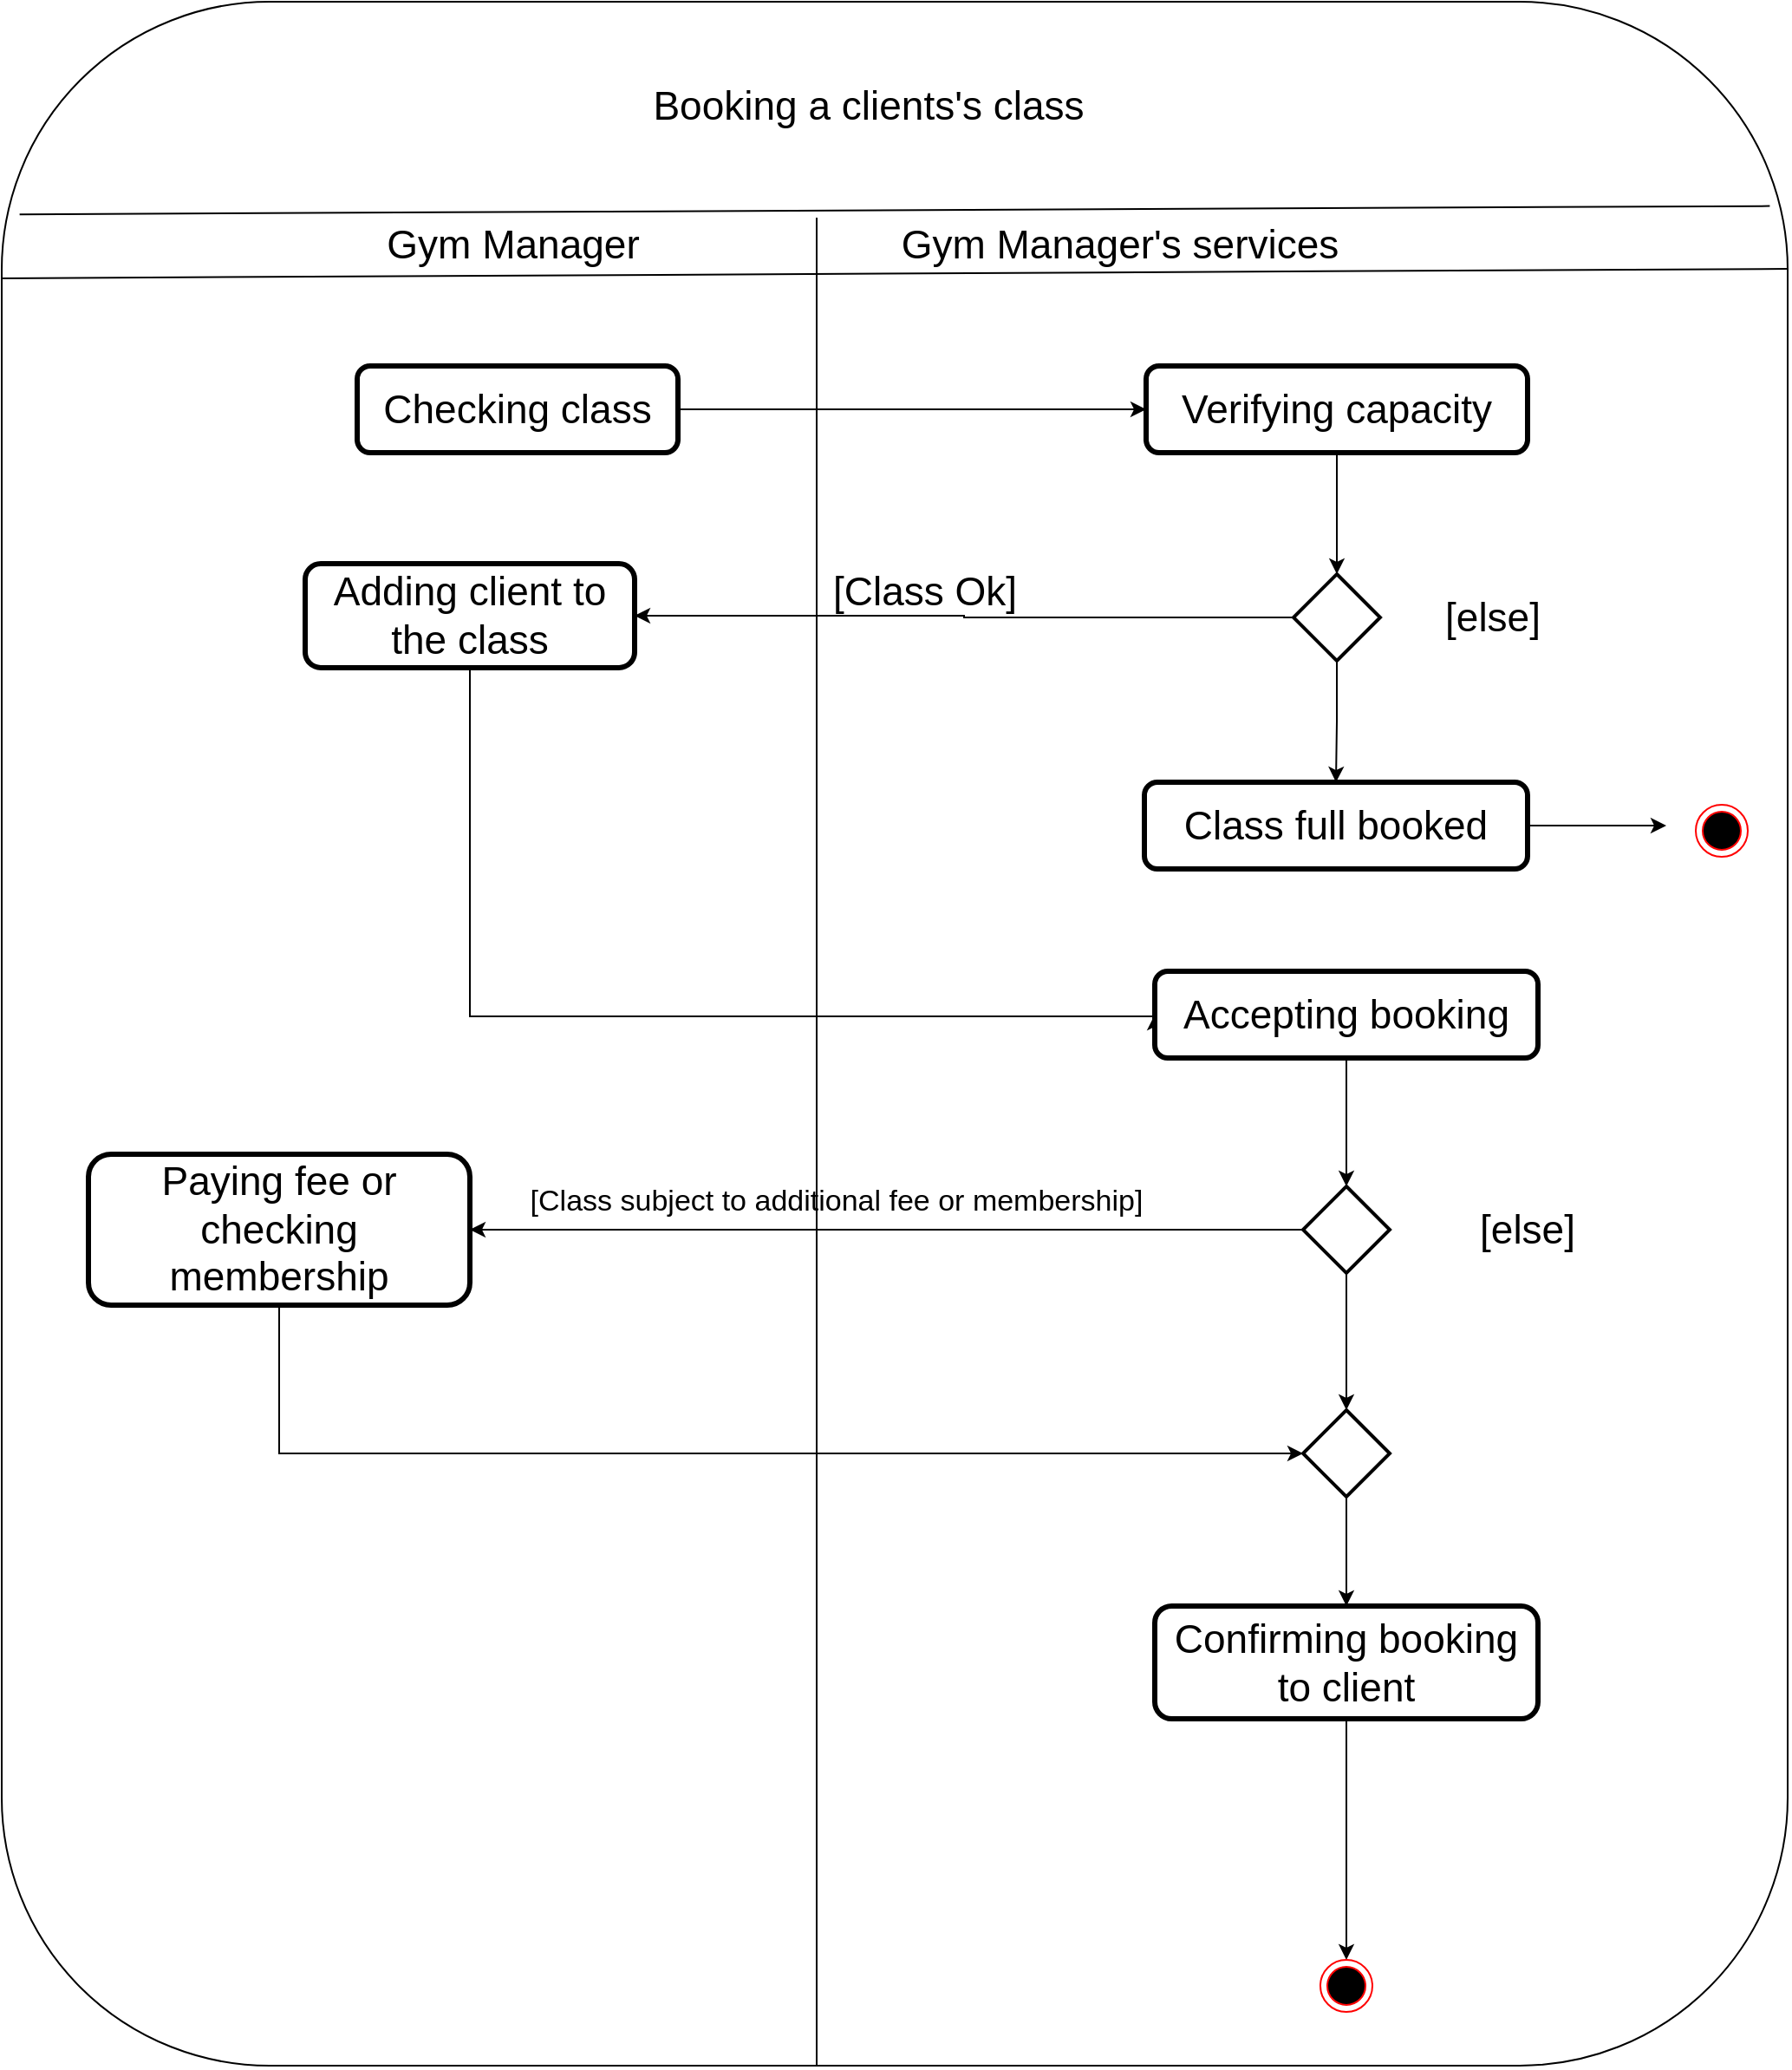 <mxfile version="10.7.1" type="device"><diagram id="w68vlmSC7_kBhQBxOSq3" name="Page-1"><mxGraphModel dx="2295" dy="1168" grid="1" gridSize="10" guides="1" tooltips="1" connect="1" arrows="1" fold="1" page="1" pageScale="1" pageWidth="1169" pageHeight="827" math="0" shadow="0"><root><mxCell id="0"/><mxCell id="1" parent="0"/><mxCell id="BCiz4fW9zh0LLWz31qoE-135" value="" style="rounded=1;whiteSpace=wrap;html=1;fontFamily=Helvetica;fontSize=23;align=center;flipV=1;glass=0;" vertex="1" parent="1"><mxGeometry x="90" y="20" width="1030" height="1190" as="geometry"/></mxCell><mxCell id="BCiz4fW9zh0LLWz31qoE-42" value="" style="endArrow=none;html=1;exitX=0.01;exitY=0.897;exitDx=0;exitDy=0;exitPerimeter=0;entryX=0.99;entryY=0.901;entryDx=0;entryDy=0;entryPerimeter=0;" edge="1" parent="1" source="BCiz4fW9zh0LLWz31qoE-135" target="BCiz4fW9zh0LLWz31qoE-135"><mxGeometry width="50" height="50" relative="1" as="geometry"><mxPoint x="215" y="143" as="sourcePoint"/><mxPoint x="952.5" y="138" as="targetPoint"/></mxGeometry></mxCell><mxCell id="BCiz4fW9zh0LLWz31qoE-45" value="Booking a clients's class" style="text;html=1;strokeColor=none;fillColor=none;align=center;verticalAlign=middle;whiteSpace=wrap;rounded=0;fontFamily=Helvetica;fontSize=23;" vertex="1" parent="1"><mxGeometry x="385" y="70" width="410" height="20" as="geometry"/></mxCell><mxCell id="BCiz4fW9zh0LLWz31qoE-46" value="Gym Manager" style="text;html=1;strokeColor=none;fillColor=none;align=center;verticalAlign=middle;whiteSpace=wrap;rounded=0;fontFamily=Helvetica;fontSize=23;" vertex="1" parent="1"><mxGeometry x="210" y="150" width="350" height="20" as="geometry"/></mxCell><mxCell id="BCiz4fW9zh0LLWz31qoE-47" value="Gym Manager's services" style="text;html=1;strokeColor=none;fillColor=none;align=center;verticalAlign=middle;whiteSpace=wrap;rounded=0;fontFamily=Helvetica;fontSize=23;" vertex="1" parent="1"><mxGeometry x="560" y="150" width="350" height="20" as="geometry"/></mxCell><mxCell id="BCiz4fW9zh0LLWz31qoE-49" value="" style="endArrow=none;html=1;exitX=0;exitY=0.866;exitDx=0;exitDy=0;exitPerimeter=0;" edge="1" parent="1" source="BCiz4fW9zh0LLWz31qoE-135"><mxGeometry width="50" height="50" relative="1" as="geometry"><mxPoint x="215" y="179.0" as="sourcePoint"/><mxPoint x="1120" y="174" as="targetPoint"/></mxGeometry></mxCell><mxCell id="BCiz4fW9zh0LLWz31qoE-48" value="" style="endArrow=none;html=1;fontFamily=Helvetica;fontSize=23;exitX=0;exitY=0.5;exitDx=0;exitDy=0;" edge="1" parent="1"><mxGeometry width="50" height="50" relative="1" as="geometry"><mxPoint x="560" y="144.5" as="sourcePoint"/><mxPoint x="560" y="1210" as="targetPoint"/></mxGeometry></mxCell><mxCell id="BCiz4fW9zh0LLWz31qoE-64" value="" style="edgeStyle=orthogonalEdgeStyle;rounded=0;orthogonalLoop=1;jettySize=auto;html=1;fontFamily=Helvetica;fontSize=23;" edge="1" parent="1" source="BCiz4fW9zh0LLWz31qoE-57" target="BCiz4fW9zh0LLWz31qoE-62"><mxGeometry relative="1" as="geometry"/></mxCell><mxCell id="BCiz4fW9zh0LLWz31qoE-57" value="Verifying capacity" style="shape=ext;rounded=1;html=1;whiteSpace=wrap;strokeWidth=3;fontFamily=Helvetica;fontSize=23;align=center;" vertex="1" parent="1"><mxGeometry x="750" y="230" width="220" height="50" as="geometry"/></mxCell><mxCell id="BCiz4fW9zh0LLWz31qoE-60" style="edgeStyle=orthogonalEdgeStyle;rounded=0;orthogonalLoop=1;jettySize=auto;html=1;entryX=0;entryY=0.5;entryDx=0;entryDy=0;fontFamily=Helvetica;fontSize=23;" edge="1" parent="1" source="BCiz4fW9zh0LLWz31qoE-59" target="BCiz4fW9zh0LLWz31qoE-57"><mxGeometry relative="1" as="geometry"/></mxCell><mxCell id="BCiz4fW9zh0LLWz31qoE-59" value="Checking class" style="shape=ext;rounded=1;html=1;whiteSpace=wrap;strokeWidth=3;fontFamily=Helvetica;fontSize=23;align=center;" vertex="1" parent="1"><mxGeometry x="295" y="230" width="185" height="50" as="geometry"/></mxCell><mxCell id="BCiz4fW9zh0LLWz31qoE-70" value="" style="edgeStyle=orthogonalEdgeStyle;rounded=0;orthogonalLoop=1;jettySize=auto;html=1;fontFamily=Helvetica;fontSize=23;" edge="1" parent="1" source="BCiz4fW9zh0LLWz31qoE-61"><mxGeometry relative="1" as="geometry"><mxPoint x="1050" y="495" as="targetPoint"/></mxGeometry></mxCell><mxCell id="BCiz4fW9zh0LLWz31qoE-61" value="Class full booked" style="shape=ext;rounded=1;html=1;whiteSpace=wrap;strokeWidth=3;fontFamily=Helvetica;fontSize=23;align=center;" vertex="1" parent="1"><mxGeometry x="749" y="470" width="221" height="50" as="geometry"/></mxCell><mxCell id="BCiz4fW9zh0LLWz31qoE-67" value="" style="edgeStyle=orthogonalEdgeStyle;rounded=0;orthogonalLoop=1;jettySize=auto;html=1;fontFamily=Helvetica;fontSize=23;" edge="1" parent="1" source="BCiz4fW9zh0LLWz31qoE-62" target="BCiz4fW9zh0LLWz31qoE-61"><mxGeometry relative="1" as="geometry"/></mxCell><mxCell id="BCiz4fW9zh0LLWz31qoE-74" value="" style="edgeStyle=orthogonalEdgeStyle;rounded=0;orthogonalLoop=1;jettySize=auto;html=1;fontFamily=Helvetica;fontSize=23;" edge="1" parent="1" source="BCiz4fW9zh0LLWz31qoE-62" target="BCiz4fW9zh0LLWz31qoE-72"><mxGeometry relative="1" as="geometry"><mxPoint x="755" y="375" as="targetPoint"/></mxGeometry></mxCell><mxCell id="BCiz4fW9zh0LLWz31qoE-62" value="" style="shape=rhombus;strokeWidth=2;fontSize=17;perimeter=rhombusPerimeter;whiteSpace=wrap;html=1;align=center;fontSize=14;" vertex="1" parent="1"><mxGeometry x="835" y="350" width="50" height="50" as="geometry"/></mxCell><mxCell id="BCiz4fW9zh0LLWz31qoE-68" value="[else]" style="text;html=1;strokeColor=none;fillColor=none;align=center;verticalAlign=middle;whiteSpace=wrap;rounded=0;fontFamily=Helvetica;fontSize=23;" vertex="1" parent="1"><mxGeometry x="930" y="365" width="40" height="20" as="geometry"/></mxCell><mxCell id="BCiz4fW9zh0LLWz31qoE-71" value="" style="ellipse;html=1;shape=endState;fillColor=#000000;strokeColor=#ff0000;fontFamily=Helvetica;fontSize=23;align=center;" vertex="1" parent="1"><mxGeometry x="1067" y="483" width="30" height="30" as="geometry"/></mxCell><mxCell id="BCiz4fW9zh0LLWz31qoE-133" style="edgeStyle=orthogonalEdgeStyle;rounded=0;orthogonalLoop=1;jettySize=auto;html=1;entryX=0;entryY=0.5;entryDx=0;entryDy=0;fontFamily=Helvetica;fontSize=23;" edge="1" parent="1" source="BCiz4fW9zh0LLWz31qoE-72" target="BCiz4fW9zh0LLWz31qoE-76"><mxGeometry relative="1" as="geometry"><Array as="points"><mxPoint x="360" y="605"/></Array></mxGeometry></mxCell><mxCell id="BCiz4fW9zh0LLWz31qoE-72" value="Adding client to the class" style="shape=ext;rounded=1;html=1;whiteSpace=wrap;strokeWidth=3;fontFamily=Helvetica;fontSize=23;align=center;" vertex="1" parent="1"><mxGeometry x="265" y="344" width="190" height="60" as="geometry"/></mxCell><mxCell id="BCiz4fW9zh0LLWz31qoE-75" value="[Class Ok]" style="text;html=1;strokeColor=none;fillColor=none;align=center;verticalAlign=middle;whiteSpace=wrap;rounded=0;fontFamily=Helvetica;fontSize=23;" vertex="1" parent="1"><mxGeometry x="567" y="350" width="111" height="20" as="geometry"/></mxCell><mxCell id="BCiz4fW9zh0LLWz31qoE-97" value="" style="edgeStyle=orthogonalEdgeStyle;rounded=0;orthogonalLoop=1;jettySize=auto;html=1;fontFamily=Helvetica;fontSize=23;" edge="1" parent="1" source="BCiz4fW9zh0LLWz31qoE-76" target="BCiz4fW9zh0LLWz31qoE-78"><mxGeometry relative="1" as="geometry"/></mxCell><mxCell id="BCiz4fW9zh0LLWz31qoE-76" value="Accepting booking" style="shape=ext;rounded=1;html=1;whiteSpace=wrap;strokeWidth=3;fontFamily=Helvetica;fontSize=23;align=center;" vertex="1" parent="1"><mxGeometry x="755" y="579" width="221" height="50" as="geometry"/></mxCell><mxCell id="BCiz4fW9zh0LLWz31qoE-100" value="" style="edgeStyle=orthogonalEdgeStyle;rounded=0;orthogonalLoop=1;jettySize=auto;html=1;fontFamily=Helvetica;fontSize=23;" edge="1" parent="1" source="BCiz4fW9zh0LLWz31qoE-78" target="BCiz4fW9zh0LLWz31qoE-99"><mxGeometry relative="1" as="geometry"/></mxCell><mxCell id="BCiz4fW9zh0LLWz31qoE-116" style="edgeStyle=orthogonalEdgeStyle;rounded=0;orthogonalLoop=1;jettySize=auto;html=1;entryX=1;entryY=0.5;entryDx=0;entryDy=0;fontFamily=Helvetica;fontSize=23;" edge="1" parent="1" source="BCiz4fW9zh0LLWz31qoE-78" target="BCiz4fW9zh0LLWz31qoE-115"><mxGeometry relative="1" as="geometry"/></mxCell><mxCell id="BCiz4fW9zh0LLWz31qoE-78" value="" style="shape=rhombus;strokeWidth=2;fontSize=17;perimeter=rhombusPerimeter;whiteSpace=wrap;html=1;align=center;fontSize=14;" vertex="1" parent="1"><mxGeometry x="840.5" y="703" width="50" height="50" as="geometry"/></mxCell><mxCell id="BCiz4fW9zh0LLWz31qoE-98" value="[else]" style="text;html=1;strokeColor=none;fillColor=none;align=center;verticalAlign=middle;whiteSpace=wrap;rounded=0;fontFamily=Helvetica;fontSize=23;" vertex="1" parent="1"><mxGeometry x="950" y="718" width="40" height="20" as="geometry"/></mxCell><mxCell id="BCiz4fW9zh0LLWz31qoE-103" value="" style="edgeStyle=orthogonalEdgeStyle;rounded=0;orthogonalLoop=1;jettySize=auto;html=1;fontFamily=Helvetica;fontSize=23;" edge="1" parent="1" source="BCiz4fW9zh0LLWz31qoE-99" target="BCiz4fW9zh0LLWz31qoE-102"><mxGeometry relative="1" as="geometry"/></mxCell><mxCell id="BCiz4fW9zh0LLWz31qoE-99" value="" style="shape=rhombus;strokeWidth=2;fontSize=17;perimeter=rhombusPerimeter;whiteSpace=wrap;html=1;align=center;fontSize=14;" vertex="1" parent="1"><mxGeometry x="840.5" y="832" width="50" height="50" as="geometry"/></mxCell><mxCell id="BCiz4fW9zh0LLWz31qoE-112" value="" style="edgeStyle=orthogonalEdgeStyle;rounded=0;orthogonalLoop=1;jettySize=auto;html=1;fontFamily=Helvetica;fontSize=23;entryX=0.5;entryY=0;entryDx=0;entryDy=0;" edge="1" parent="1" source="BCiz4fW9zh0LLWz31qoE-102" target="BCiz4fW9zh0LLWz31qoE-104"><mxGeometry relative="1" as="geometry"><mxPoint x="865.5" y="1090" as="targetPoint"/></mxGeometry></mxCell><mxCell id="BCiz4fW9zh0LLWz31qoE-102" value="Confirming booking to client" style="shape=ext;rounded=1;html=1;whiteSpace=wrap;strokeWidth=3;fontFamily=Helvetica;fontSize=23;align=center;" vertex="1" parent="1"><mxGeometry x="755" y="945" width="221" height="65" as="geometry"/></mxCell><mxCell id="BCiz4fW9zh0LLWz31qoE-104" value="" style="ellipse;html=1;shape=endState;fillColor=#000000;strokeColor=#ff0000;fontFamily=Helvetica;fontSize=23;align=center;" vertex="1" parent="1"><mxGeometry x="850.5" y="1149" width="30" height="30" as="geometry"/></mxCell><mxCell id="BCiz4fW9zh0LLWz31qoE-134" style="edgeStyle=orthogonalEdgeStyle;rounded=0;orthogonalLoop=1;jettySize=auto;html=1;entryX=0;entryY=0.5;entryDx=0;entryDy=0;fontFamily=Helvetica;fontSize=23;" edge="1" parent="1" source="BCiz4fW9zh0LLWz31qoE-115" target="BCiz4fW9zh0LLWz31qoE-99"><mxGeometry relative="1" as="geometry"><Array as="points"><mxPoint x="250" y="857"/></Array></mxGeometry></mxCell><mxCell id="BCiz4fW9zh0LLWz31qoE-115" value="Paying fee or checking membership" style="shape=ext;rounded=1;html=1;whiteSpace=wrap;strokeWidth=3;fontFamily=Helvetica;fontSize=23;align=center;" vertex="1" parent="1"><mxGeometry x="140" y="684.5" width="220" height="87" as="geometry"/></mxCell><mxCell id="BCiz4fW9zh0LLWz31qoE-117" value="&lt;font style=&quot;font-size: 17px&quot;&gt;[Class subject to additional fee or membership]&lt;/font&gt;" style="text;html=1;strokeColor=none;fillColor=none;align=center;verticalAlign=middle;whiteSpace=wrap;rounded=0;fontFamily=Helvetica;fontSize=23;" vertex="1" parent="1"><mxGeometry x="325" y="690" width="493" height="38" as="geometry"/></mxCell></root></mxGraphModel></diagram></mxfile>